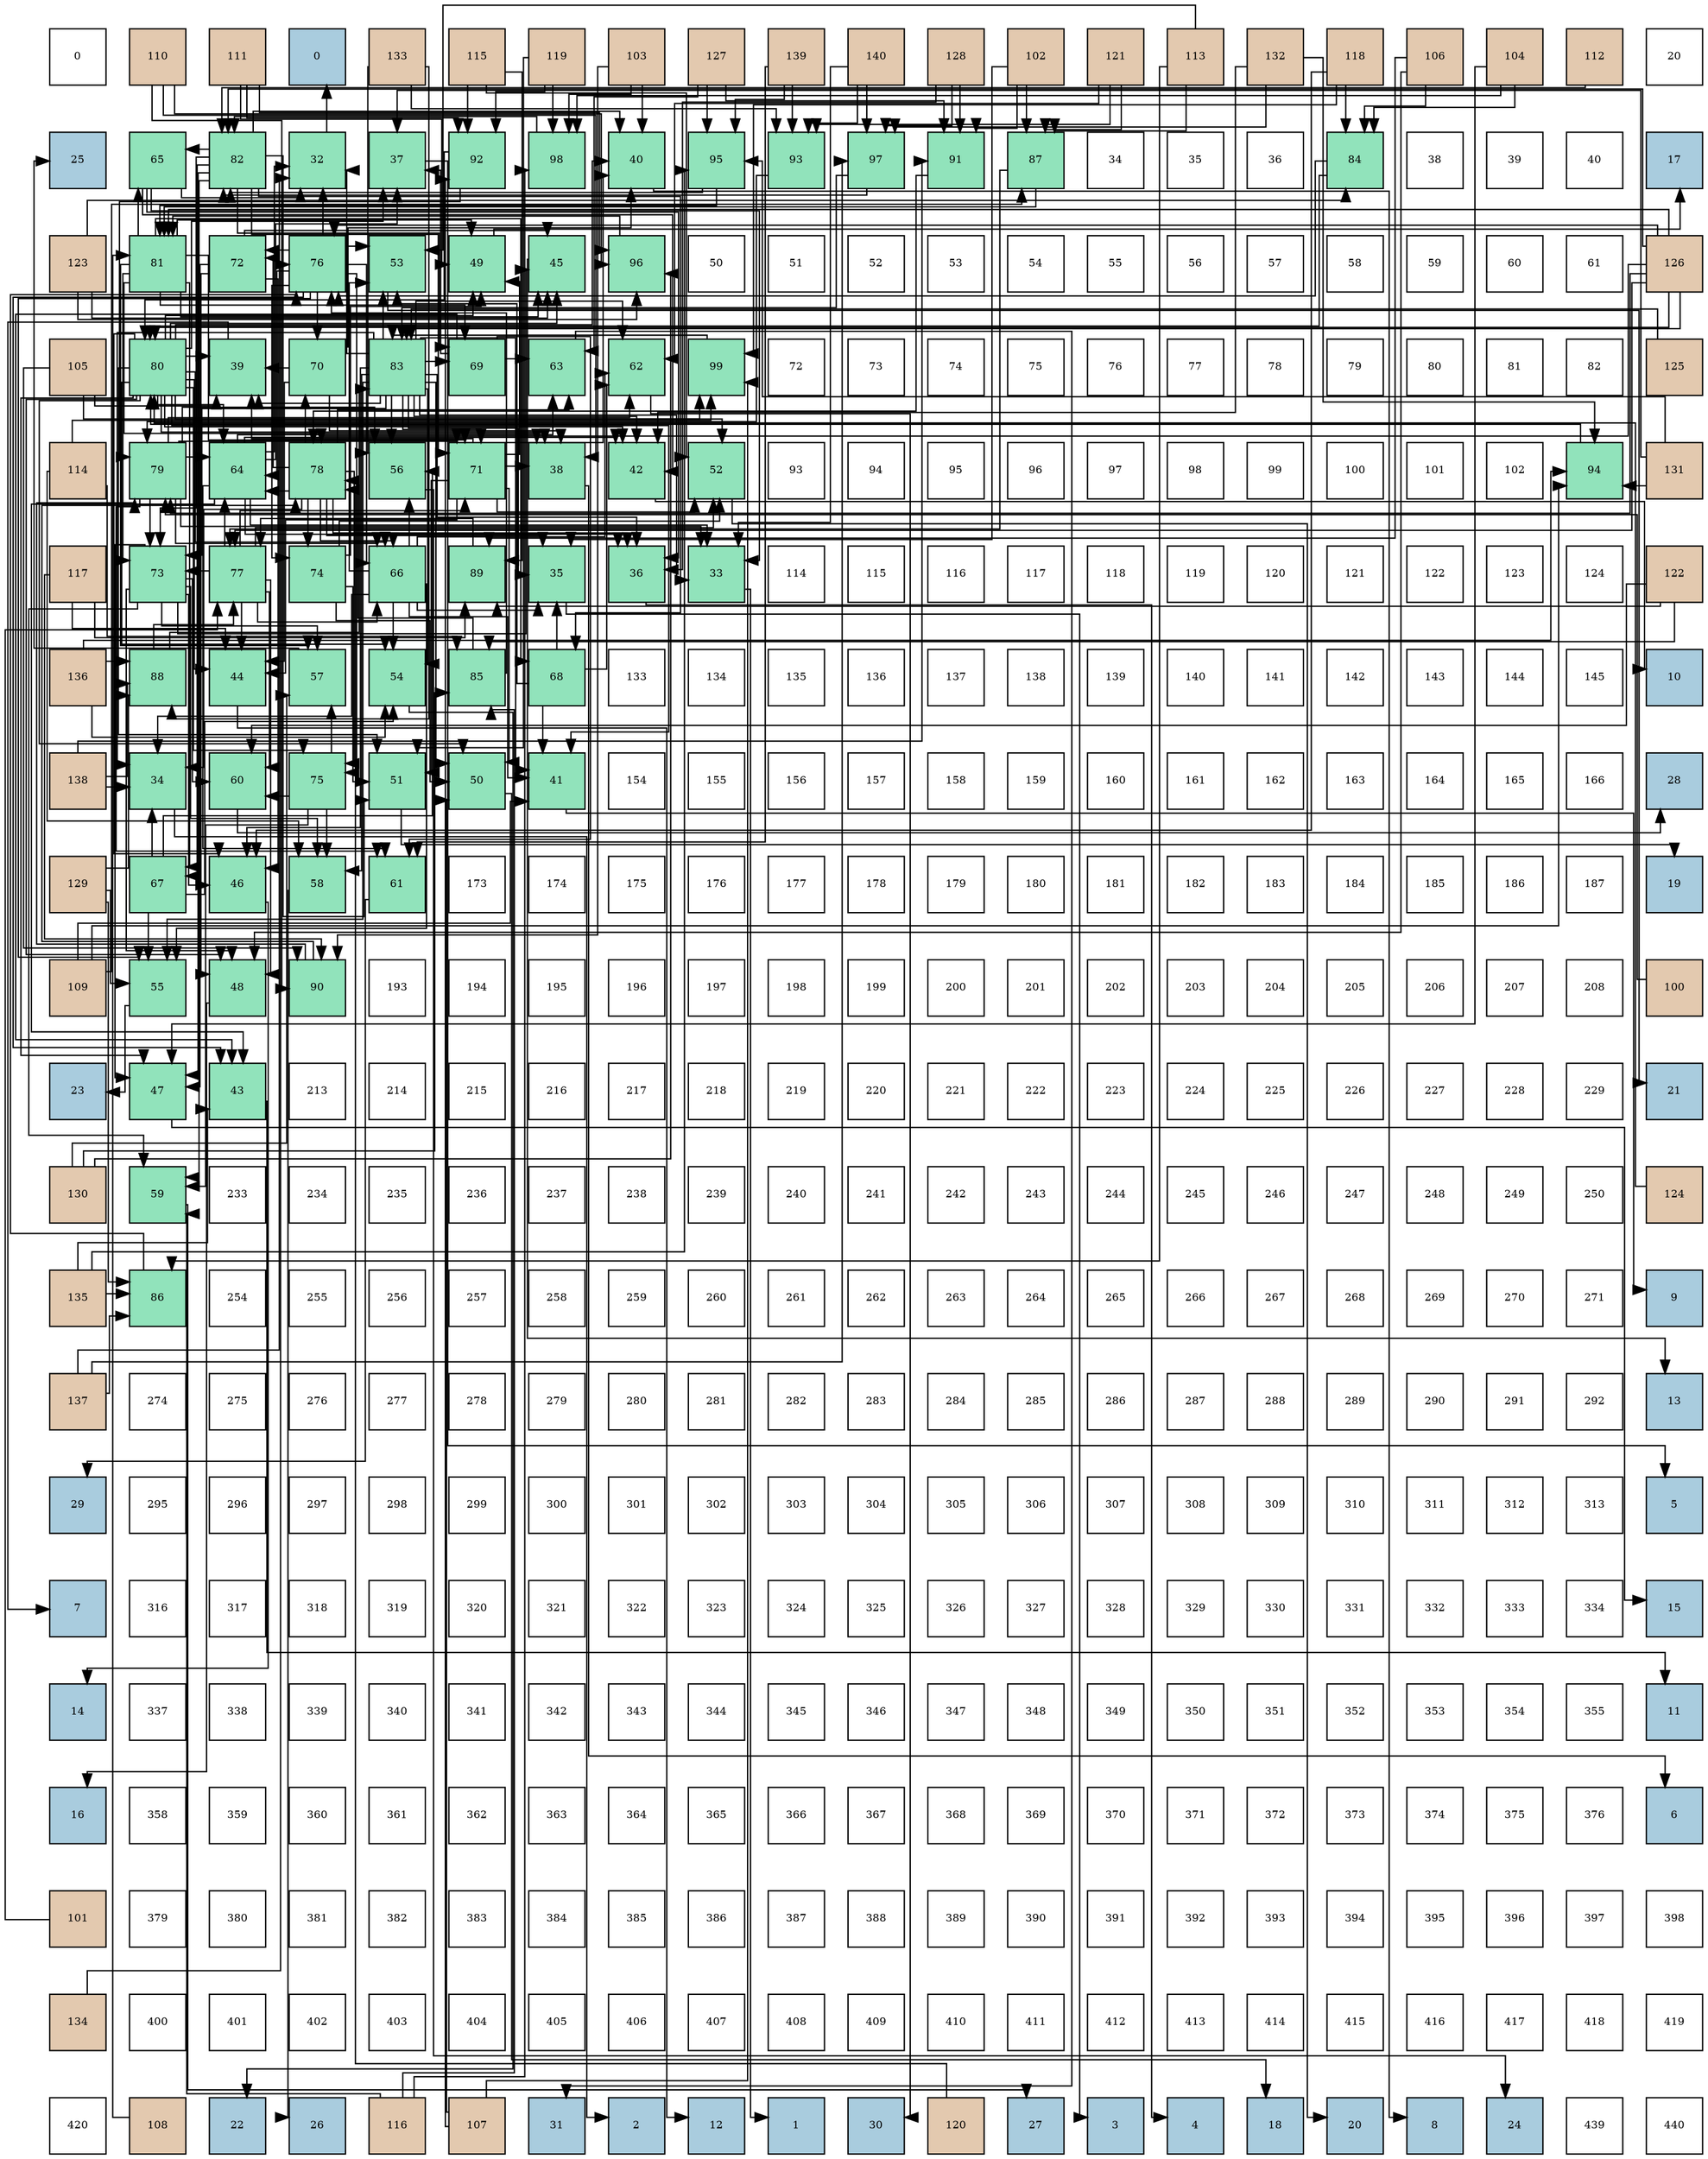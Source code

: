 digraph layout{
 rankdir=TB;
 splines=ortho;
 node [style=filled shape=square fixedsize=true width=0.6];
0[label="0", fontsize=8, fillcolor="#ffffff"];
1[label="110", fontsize=8, fillcolor="#e3c9af"];
2[label="111", fontsize=8, fillcolor="#e3c9af"];
3[label="0", fontsize=8, fillcolor="#a9ccde"];
4[label="133", fontsize=8, fillcolor="#e3c9af"];
5[label="115", fontsize=8, fillcolor="#e3c9af"];
6[label="119", fontsize=8, fillcolor="#e3c9af"];
7[label="103", fontsize=8, fillcolor="#e3c9af"];
8[label="127", fontsize=8, fillcolor="#e3c9af"];
9[label="139", fontsize=8, fillcolor="#e3c9af"];
10[label="140", fontsize=8, fillcolor="#e3c9af"];
11[label="128", fontsize=8, fillcolor="#e3c9af"];
12[label="102", fontsize=8, fillcolor="#e3c9af"];
13[label="121", fontsize=8, fillcolor="#e3c9af"];
14[label="113", fontsize=8, fillcolor="#e3c9af"];
15[label="132", fontsize=8, fillcolor="#e3c9af"];
16[label="118", fontsize=8, fillcolor="#e3c9af"];
17[label="106", fontsize=8, fillcolor="#e3c9af"];
18[label="104", fontsize=8, fillcolor="#e3c9af"];
19[label="112", fontsize=8, fillcolor="#e3c9af"];
20[label="20", fontsize=8, fillcolor="#ffffff"];
21[label="25", fontsize=8, fillcolor="#a9ccde"];
22[label="65", fontsize=8, fillcolor="#91e3bb"];
23[label="82", fontsize=8, fillcolor="#91e3bb"];
24[label="32", fontsize=8, fillcolor="#91e3bb"];
25[label="37", fontsize=8, fillcolor="#91e3bb"];
26[label="92", fontsize=8, fillcolor="#91e3bb"];
27[label="98", fontsize=8, fillcolor="#91e3bb"];
28[label="40", fontsize=8, fillcolor="#91e3bb"];
29[label="95", fontsize=8, fillcolor="#91e3bb"];
30[label="93", fontsize=8, fillcolor="#91e3bb"];
31[label="97", fontsize=8, fillcolor="#91e3bb"];
32[label="91", fontsize=8, fillcolor="#91e3bb"];
33[label="87", fontsize=8, fillcolor="#91e3bb"];
34[label="34", fontsize=8, fillcolor="#ffffff"];
35[label="35", fontsize=8, fillcolor="#ffffff"];
36[label="36", fontsize=8, fillcolor="#ffffff"];
37[label="84", fontsize=8, fillcolor="#91e3bb"];
38[label="38", fontsize=8, fillcolor="#ffffff"];
39[label="39", fontsize=8, fillcolor="#ffffff"];
40[label="40", fontsize=8, fillcolor="#ffffff"];
41[label="17", fontsize=8, fillcolor="#a9ccde"];
42[label="123", fontsize=8, fillcolor="#e3c9af"];
43[label="81", fontsize=8, fillcolor="#91e3bb"];
44[label="72", fontsize=8, fillcolor="#91e3bb"];
45[label="76", fontsize=8, fillcolor="#91e3bb"];
46[label="53", fontsize=8, fillcolor="#91e3bb"];
47[label="49", fontsize=8, fillcolor="#91e3bb"];
48[label="45", fontsize=8, fillcolor="#91e3bb"];
49[label="96", fontsize=8, fillcolor="#91e3bb"];
50[label="50", fontsize=8, fillcolor="#ffffff"];
51[label="51", fontsize=8, fillcolor="#ffffff"];
52[label="52", fontsize=8, fillcolor="#ffffff"];
53[label="53", fontsize=8, fillcolor="#ffffff"];
54[label="54", fontsize=8, fillcolor="#ffffff"];
55[label="55", fontsize=8, fillcolor="#ffffff"];
56[label="56", fontsize=8, fillcolor="#ffffff"];
57[label="57", fontsize=8, fillcolor="#ffffff"];
58[label="58", fontsize=8, fillcolor="#ffffff"];
59[label="59", fontsize=8, fillcolor="#ffffff"];
60[label="60", fontsize=8, fillcolor="#ffffff"];
61[label="61", fontsize=8, fillcolor="#ffffff"];
62[label="126", fontsize=8, fillcolor="#e3c9af"];
63[label="105", fontsize=8, fillcolor="#e3c9af"];
64[label="80", fontsize=8, fillcolor="#91e3bb"];
65[label="39", fontsize=8, fillcolor="#91e3bb"];
66[label="70", fontsize=8, fillcolor="#91e3bb"];
67[label="83", fontsize=8, fillcolor="#91e3bb"];
68[label="69", fontsize=8, fillcolor="#91e3bb"];
69[label="63", fontsize=8, fillcolor="#91e3bb"];
70[label="62", fontsize=8, fillcolor="#91e3bb"];
71[label="99", fontsize=8, fillcolor="#91e3bb"];
72[label="72", fontsize=8, fillcolor="#ffffff"];
73[label="73", fontsize=8, fillcolor="#ffffff"];
74[label="74", fontsize=8, fillcolor="#ffffff"];
75[label="75", fontsize=8, fillcolor="#ffffff"];
76[label="76", fontsize=8, fillcolor="#ffffff"];
77[label="77", fontsize=8, fillcolor="#ffffff"];
78[label="78", fontsize=8, fillcolor="#ffffff"];
79[label="79", fontsize=8, fillcolor="#ffffff"];
80[label="80", fontsize=8, fillcolor="#ffffff"];
81[label="81", fontsize=8, fillcolor="#ffffff"];
82[label="82", fontsize=8, fillcolor="#ffffff"];
83[label="125", fontsize=8, fillcolor="#e3c9af"];
84[label="114", fontsize=8, fillcolor="#e3c9af"];
85[label="79", fontsize=8, fillcolor="#91e3bb"];
86[label="64", fontsize=8, fillcolor="#91e3bb"];
87[label="78", fontsize=8, fillcolor="#91e3bb"];
88[label="56", fontsize=8, fillcolor="#91e3bb"];
89[label="71", fontsize=8, fillcolor="#91e3bb"];
90[label="38", fontsize=8, fillcolor="#91e3bb"];
91[label="42", fontsize=8, fillcolor="#91e3bb"];
92[label="52", fontsize=8, fillcolor="#91e3bb"];
93[label="93", fontsize=8, fillcolor="#ffffff"];
94[label="94", fontsize=8, fillcolor="#ffffff"];
95[label="95", fontsize=8, fillcolor="#ffffff"];
96[label="96", fontsize=8, fillcolor="#ffffff"];
97[label="97", fontsize=8, fillcolor="#ffffff"];
98[label="98", fontsize=8, fillcolor="#ffffff"];
99[label="99", fontsize=8, fillcolor="#ffffff"];
100[label="100", fontsize=8, fillcolor="#ffffff"];
101[label="101", fontsize=8, fillcolor="#ffffff"];
102[label="102", fontsize=8, fillcolor="#ffffff"];
103[label="94", fontsize=8, fillcolor="#91e3bb"];
104[label="131", fontsize=8, fillcolor="#e3c9af"];
105[label="117", fontsize=8, fillcolor="#e3c9af"];
106[label="73", fontsize=8, fillcolor="#91e3bb"];
107[label="77", fontsize=8, fillcolor="#91e3bb"];
108[label="74", fontsize=8, fillcolor="#91e3bb"];
109[label="66", fontsize=8, fillcolor="#91e3bb"];
110[label="89", fontsize=8, fillcolor="#91e3bb"];
111[label="35", fontsize=8, fillcolor="#91e3bb"];
112[label="36", fontsize=8, fillcolor="#91e3bb"];
113[label="33", fontsize=8, fillcolor="#91e3bb"];
114[label="114", fontsize=8, fillcolor="#ffffff"];
115[label="115", fontsize=8, fillcolor="#ffffff"];
116[label="116", fontsize=8, fillcolor="#ffffff"];
117[label="117", fontsize=8, fillcolor="#ffffff"];
118[label="118", fontsize=8, fillcolor="#ffffff"];
119[label="119", fontsize=8, fillcolor="#ffffff"];
120[label="120", fontsize=8, fillcolor="#ffffff"];
121[label="121", fontsize=8, fillcolor="#ffffff"];
122[label="122", fontsize=8, fillcolor="#ffffff"];
123[label="123", fontsize=8, fillcolor="#ffffff"];
124[label="124", fontsize=8, fillcolor="#ffffff"];
125[label="122", fontsize=8, fillcolor="#e3c9af"];
126[label="136", fontsize=8, fillcolor="#e3c9af"];
127[label="88", fontsize=8, fillcolor="#91e3bb"];
128[label="44", fontsize=8, fillcolor="#91e3bb"];
129[label="57", fontsize=8, fillcolor="#91e3bb"];
130[label="54", fontsize=8, fillcolor="#91e3bb"];
131[label="85", fontsize=8, fillcolor="#91e3bb"];
132[label="68", fontsize=8, fillcolor="#91e3bb"];
133[label="133", fontsize=8, fillcolor="#ffffff"];
134[label="134", fontsize=8, fillcolor="#ffffff"];
135[label="135", fontsize=8, fillcolor="#ffffff"];
136[label="136", fontsize=8, fillcolor="#ffffff"];
137[label="137", fontsize=8, fillcolor="#ffffff"];
138[label="138", fontsize=8, fillcolor="#ffffff"];
139[label="139", fontsize=8, fillcolor="#ffffff"];
140[label="140", fontsize=8, fillcolor="#ffffff"];
141[label="141", fontsize=8, fillcolor="#ffffff"];
142[label="142", fontsize=8, fillcolor="#ffffff"];
143[label="143", fontsize=8, fillcolor="#ffffff"];
144[label="144", fontsize=8, fillcolor="#ffffff"];
145[label="145", fontsize=8, fillcolor="#ffffff"];
146[label="10", fontsize=8, fillcolor="#a9ccde"];
147[label="138", fontsize=8, fillcolor="#e3c9af"];
148[label="34", fontsize=8, fillcolor="#91e3bb"];
149[label="60", fontsize=8, fillcolor="#91e3bb"];
150[label="75", fontsize=8, fillcolor="#91e3bb"];
151[label="51", fontsize=8, fillcolor="#91e3bb"];
152[label="50", fontsize=8, fillcolor="#91e3bb"];
153[label="41", fontsize=8, fillcolor="#91e3bb"];
154[label="154", fontsize=8, fillcolor="#ffffff"];
155[label="155", fontsize=8, fillcolor="#ffffff"];
156[label="156", fontsize=8, fillcolor="#ffffff"];
157[label="157", fontsize=8, fillcolor="#ffffff"];
158[label="158", fontsize=8, fillcolor="#ffffff"];
159[label="159", fontsize=8, fillcolor="#ffffff"];
160[label="160", fontsize=8, fillcolor="#ffffff"];
161[label="161", fontsize=8, fillcolor="#ffffff"];
162[label="162", fontsize=8, fillcolor="#ffffff"];
163[label="163", fontsize=8, fillcolor="#ffffff"];
164[label="164", fontsize=8, fillcolor="#ffffff"];
165[label="165", fontsize=8, fillcolor="#ffffff"];
166[label="166", fontsize=8, fillcolor="#ffffff"];
167[label="28", fontsize=8, fillcolor="#a9ccde"];
168[label="129", fontsize=8, fillcolor="#e3c9af"];
169[label="67", fontsize=8, fillcolor="#91e3bb"];
170[label="46", fontsize=8, fillcolor="#91e3bb"];
171[label="58", fontsize=8, fillcolor="#91e3bb"];
172[label="61", fontsize=8, fillcolor="#91e3bb"];
173[label="173", fontsize=8, fillcolor="#ffffff"];
174[label="174", fontsize=8, fillcolor="#ffffff"];
175[label="175", fontsize=8, fillcolor="#ffffff"];
176[label="176", fontsize=8, fillcolor="#ffffff"];
177[label="177", fontsize=8, fillcolor="#ffffff"];
178[label="178", fontsize=8, fillcolor="#ffffff"];
179[label="179", fontsize=8, fillcolor="#ffffff"];
180[label="180", fontsize=8, fillcolor="#ffffff"];
181[label="181", fontsize=8, fillcolor="#ffffff"];
182[label="182", fontsize=8, fillcolor="#ffffff"];
183[label="183", fontsize=8, fillcolor="#ffffff"];
184[label="184", fontsize=8, fillcolor="#ffffff"];
185[label="185", fontsize=8, fillcolor="#ffffff"];
186[label="186", fontsize=8, fillcolor="#ffffff"];
187[label="187", fontsize=8, fillcolor="#ffffff"];
188[label="19", fontsize=8, fillcolor="#a9ccde"];
189[label="109", fontsize=8, fillcolor="#e3c9af"];
190[label="55", fontsize=8, fillcolor="#91e3bb"];
191[label="48", fontsize=8, fillcolor="#91e3bb"];
192[label="90", fontsize=8, fillcolor="#91e3bb"];
193[label="193", fontsize=8, fillcolor="#ffffff"];
194[label="194", fontsize=8, fillcolor="#ffffff"];
195[label="195", fontsize=8, fillcolor="#ffffff"];
196[label="196", fontsize=8, fillcolor="#ffffff"];
197[label="197", fontsize=8, fillcolor="#ffffff"];
198[label="198", fontsize=8, fillcolor="#ffffff"];
199[label="199", fontsize=8, fillcolor="#ffffff"];
200[label="200", fontsize=8, fillcolor="#ffffff"];
201[label="201", fontsize=8, fillcolor="#ffffff"];
202[label="202", fontsize=8, fillcolor="#ffffff"];
203[label="203", fontsize=8, fillcolor="#ffffff"];
204[label="204", fontsize=8, fillcolor="#ffffff"];
205[label="205", fontsize=8, fillcolor="#ffffff"];
206[label="206", fontsize=8, fillcolor="#ffffff"];
207[label="207", fontsize=8, fillcolor="#ffffff"];
208[label="208", fontsize=8, fillcolor="#ffffff"];
209[label="100", fontsize=8, fillcolor="#e3c9af"];
210[label="23", fontsize=8, fillcolor="#a9ccde"];
211[label="47", fontsize=8, fillcolor="#91e3bb"];
212[label="43", fontsize=8, fillcolor="#91e3bb"];
213[label="213", fontsize=8, fillcolor="#ffffff"];
214[label="214", fontsize=8, fillcolor="#ffffff"];
215[label="215", fontsize=8, fillcolor="#ffffff"];
216[label="216", fontsize=8, fillcolor="#ffffff"];
217[label="217", fontsize=8, fillcolor="#ffffff"];
218[label="218", fontsize=8, fillcolor="#ffffff"];
219[label="219", fontsize=8, fillcolor="#ffffff"];
220[label="220", fontsize=8, fillcolor="#ffffff"];
221[label="221", fontsize=8, fillcolor="#ffffff"];
222[label="222", fontsize=8, fillcolor="#ffffff"];
223[label="223", fontsize=8, fillcolor="#ffffff"];
224[label="224", fontsize=8, fillcolor="#ffffff"];
225[label="225", fontsize=8, fillcolor="#ffffff"];
226[label="226", fontsize=8, fillcolor="#ffffff"];
227[label="227", fontsize=8, fillcolor="#ffffff"];
228[label="228", fontsize=8, fillcolor="#ffffff"];
229[label="229", fontsize=8, fillcolor="#ffffff"];
230[label="21", fontsize=8, fillcolor="#a9ccde"];
231[label="130", fontsize=8, fillcolor="#e3c9af"];
232[label="59", fontsize=8, fillcolor="#91e3bb"];
233[label="233", fontsize=8, fillcolor="#ffffff"];
234[label="234", fontsize=8, fillcolor="#ffffff"];
235[label="235", fontsize=8, fillcolor="#ffffff"];
236[label="236", fontsize=8, fillcolor="#ffffff"];
237[label="237", fontsize=8, fillcolor="#ffffff"];
238[label="238", fontsize=8, fillcolor="#ffffff"];
239[label="239", fontsize=8, fillcolor="#ffffff"];
240[label="240", fontsize=8, fillcolor="#ffffff"];
241[label="241", fontsize=8, fillcolor="#ffffff"];
242[label="242", fontsize=8, fillcolor="#ffffff"];
243[label="243", fontsize=8, fillcolor="#ffffff"];
244[label="244", fontsize=8, fillcolor="#ffffff"];
245[label="245", fontsize=8, fillcolor="#ffffff"];
246[label="246", fontsize=8, fillcolor="#ffffff"];
247[label="247", fontsize=8, fillcolor="#ffffff"];
248[label="248", fontsize=8, fillcolor="#ffffff"];
249[label="249", fontsize=8, fillcolor="#ffffff"];
250[label="250", fontsize=8, fillcolor="#ffffff"];
251[label="124", fontsize=8, fillcolor="#e3c9af"];
252[label="135", fontsize=8, fillcolor="#e3c9af"];
253[label="86", fontsize=8, fillcolor="#91e3bb"];
254[label="254", fontsize=8, fillcolor="#ffffff"];
255[label="255", fontsize=8, fillcolor="#ffffff"];
256[label="256", fontsize=8, fillcolor="#ffffff"];
257[label="257", fontsize=8, fillcolor="#ffffff"];
258[label="258", fontsize=8, fillcolor="#ffffff"];
259[label="259", fontsize=8, fillcolor="#ffffff"];
260[label="260", fontsize=8, fillcolor="#ffffff"];
261[label="261", fontsize=8, fillcolor="#ffffff"];
262[label="262", fontsize=8, fillcolor="#ffffff"];
263[label="263", fontsize=8, fillcolor="#ffffff"];
264[label="264", fontsize=8, fillcolor="#ffffff"];
265[label="265", fontsize=8, fillcolor="#ffffff"];
266[label="266", fontsize=8, fillcolor="#ffffff"];
267[label="267", fontsize=8, fillcolor="#ffffff"];
268[label="268", fontsize=8, fillcolor="#ffffff"];
269[label="269", fontsize=8, fillcolor="#ffffff"];
270[label="270", fontsize=8, fillcolor="#ffffff"];
271[label="271", fontsize=8, fillcolor="#ffffff"];
272[label="9", fontsize=8, fillcolor="#a9ccde"];
273[label="137", fontsize=8, fillcolor="#e3c9af"];
274[label="274", fontsize=8, fillcolor="#ffffff"];
275[label="275", fontsize=8, fillcolor="#ffffff"];
276[label="276", fontsize=8, fillcolor="#ffffff"];
277[label="277", fontsize=8, fillcolor="#ffffff"];
278[label="278", fontsize=8, fillcolor="#ffffff"];
279[label="279", fontsize=8, fillcolor="#ffffff"];
280[label="280", fontsize=8, fillcolor="#ffffff"];
281[label="281", fontsize=8, fillcolor="#ffffff"];
282[label="282", fontsize=8, fillcolor="#ffffff"];
283[label="283", fontsize=8, fillcolor="#ffffff"];
284[label="284", fontsize=8, fillcolor="#ffffff"];
285[label="285", fontsize=8, fillcolor="#ffffff"];
286[label="286", fontsize=8, fillcolor="#ffffff"];
287[label="287", fontsize=8, fillcolor="#ffffff"];
288[label="288", fontsize=8, fillcolor="#ffffff"];
289[label="289", fontsize=8, fillcolor="#ffffff"];
290[label="290", fontsize=8, fillcolor="#ffffff"];
291[label="291", fontsize=8, fillcolor="#ffffff"];
292[label="292", fontsize=8, fillcolor="#ffffff"];
293[label="13", fontsize=8, fillcolor="#a9ccde"];
294[label="29", fontsize=8, fillcolor="#a9ccde"];
295[label="295", fontsize=8, fillcolor="#ffffff"];
296[label="296", fontsize=8, fillcolor="#ffffff"];
297[label="297", fontsize=8, fillcolor="#ffffff"];
298[label="298", fontsize=8, fillcolor="#ffffff"];
299[label="299", fontsize=8, fillcolor="#ffffff"];
300[label="300", fontsize=8, fillcolor="#ffffff"];
301[label="301", fontsize=8, fillcolor="#ffffff"];
302[label="302", fontsize=8, fillcolor="#ffffff"];
303[label="303", fontsize=8, fillcolor="#ffffff"];
304[label="304", fontsize=8, fillcolor="#ffffff"];
305[label="305", fontsize=8, fillcolor="#ffffff"];
306[label="306", fontsize=8, fillcolor="#ffffff"];
307[label="307", fontsize=8, fillcolor="#ffffff"];
308[label="308", fontsize=8, fillcolor="#ffffff"];
309[label="309", fontsize=8, fillcolor="#ffffff"];
310[label="310", fontsize=8, fillcolor="#ffffff"];
311[label="311", fontsize=8, fillcolor="#ffffff"];
312[label="312", fontsize=8, fillcolor="#ffffff"];
313[label="313", fontsize=8, fillcolor="#ffffff"];
314[label="5", fontsize=8, fillcolor="#a9ccde"];
315[label="7", fontsize=8, fillcolor="#a9ccde"];
316[label="316", fontsize=8, fillcolor="#ffffff"];
317[label="317", fontsize=8, fillcolor="#ffffff"];
318[label="318", fontsize=8, fillcolor="#ffffff"];
319[label="319", fontsize=8, fillcolor="#ffffff"];
320[label="320", fontsize=8, fillcolor="#ffffff"];
321[label="321", fontsize=8, fillcolor="#ffffff"];
322[label="322", fontsize=8, fillcolor="#ffffff"];
323[label="323", fontsize=8, fillcolor="#ffffff"];
324[label="324", fontsize=8, fillcolor="#ffffff"];
325[label="325", fontsize=8, fillcolor="#ffffff"];
326[label="326", fontsize=8, fillcolor="#ffffff"];
327[label="327", fontsize=8, fillcolor="#ffffff"];
328[label="328", fontsize=8, fillcolor="#ffffff"];
329[label="329", fontsize=8, fillcolor="#ffffff"];
330[label="330", fontsize=8, fillcolor="#ffffff"];
331[label="331", fontsize=8, fillcolor="#ffffff"];
332[label="332", fontsize=8, fillcolor="#ffffff"];
333[label="333", fontsize=8, fillcolor="#ffffff"];
334[label="334", fontsize=8, fillcolor="#ffffff"];
335[label="15", fontsize=8, fillcolor="#a9ccde"];
336[label="14", fontsize=8, fillcolor="#a9ccde"];
337[label="337", fontsize=8, fillcolor="#ffffff"];
338[label="338", fontsize=8, fillcolor="#ffffff"];
339[label="339", fontsize=8, fillcolor="#ffffff"];
340[label="340", fontsize=8, fillcolor="#ffffff"];
341[label="341", fontsize=8, fillcolor="#ffffff"];
342[label="342", fontsize=8, fillcolor="#ffffff"];
343[label="343", fontsize=8, fillcolor="#ffffff"];
344[label="344", fontsize=8, fillcolor="#ffffff"];
345[label="345", fontsize=8, fillcolor="#ffffff"];
346[label="346", fontsize=8, fillcolor="#ffffff"];
347[label="347", fontsize=8, fillcolor="#ffffff"];
348[label="348", fontsize=8, fillcolor="#ffffff"];
349[label="349", fontsize=8, fillcolor="#ffffff"];
350[label="350", fontsize=8, fillcolor="#ffffff"];
351[label="351", fontsize=8, fillcolor="#ffffff"];
352[label="352", fontsize=8, fillcolor="#ffffff"];
353[label="353", fontsize=8, fillcolor="#ffffff"];
354[label="354", fontsize=8, fillcolor="#ffffff"];
355[label="355", fontsize=8, fillcolor="#ffffff"];
356[label="11", fontsize=8, fillcolor="#a9ccde"];
357[label="16", fontsize=8, fillcolor="#a9ccde"];
358[label="358", fontsize=8, fillcolor="#ffffff"];
359[label="359", fontsize=8, fillcolor="#ffffff"];
360[label="360", fontsize=8, fillcolor="#ffffff"];
361[label="361", fontsize=8, fillcolor="#ffffff"];
362[label="362", fontsize=8, fillcolor="#ffffff"];
363[label="363", fontsize=8, fillcolor="#ffffff"];
364[label="364", fontsize=8, fillcolor="#ffffff"];
365[label="365", fontsize=8, fillcolor="#ffffff"];
366[label="366", fontsize=8, fillcolor="#ffffff"];
367[label="367", fontsize=8, fillcolor="#ffffff"];
368[label="368", fontsize=8, fillcolor="#ffffff"];
369[label="369", fontsize=8, fillcolor="#ffffff"];
370[label="370", fontsize=8, fillcolor="#ffffff"];
371[label="371", fontsize=8, fillcolor="#ffffff"];
372[label="372", fontsize=8, fillcolor="#ffffff"];
373[label="373", fontsize=8, fillcolor="#ffffff"];
374[label="374", fontsize=8, fillcolor="#ffffff"];
375[label="375", fontsize=8, fillcolor="#ffffff"];
376[label="376", fontsize=8, fillcolor="#ffffff"];
377[label="6", fontsize=8, fillcolor="#a9ccde"];
378[label="101", fontsize=8, fillcolor="#e3c9af"];
379[label="379", fontsize=8, fillcolor="#ffffff"];
380[label="380", fontsize=8, fillcolor="#ffffff"];
381[label="381", fontsize=8, fillcolor="#ffffff"];
382[label="382", fontsize=8, fillcolor="#ffffff"];
383[label="383", fontsize=8, fillcolor="#ffffff"];
384[label="384", fontsize=8, fillcolor="#ffffff"];
385[label="385", fontsize=8, fillcolor="#ffffff"];
386[label="386", fontsize=8, fillcolor="#ffffff"];
387[label="387", fontsize=8, fillcolor="#ffffff"];
388[label="388", fontsize=8, fillcolor="#ffffff"];
389[label="389", fontsize=8, fillcolor="#ffffff"];
390[label="390", fontsize=8, fillcolor="#ffffff"];
391[label="391", fontsize=8, fillcolor="#ffffff"];
392[label="392", fontsize=8, fillcolor="#ffffff"];
393[label="393", fontsize=8, fillcolor="#ffffff"];
394[label="394", fontsize=8, fillcolor="#ffffff"];
395[label="395", fontsize=8, fillcolor="#ffffff"];
396[label="396", fontsize=8, fillcolor="#ffffff"];
397[label="397", fontsize=8, fillcolor="#ffffff"];
398[label="398", fontsize=8, fillcolor="#ffffff"];
399[label="134", fontsize=8, fillcolor="#e3c9af"];
400[label="400", fontsize=8, fillcolor="#ffffff"];
401[label="401", fontsize=8, fillcolor="#ffffff"];
402[label="402", fontsize=8, fillcolor="#ffffff"];
403[label="403", fontsize=8, fillcolor="#ffffff"];
404[label="404", fontsize=8, fillcolor="#ffffff"];
405[label="405", fontsize=8, fillcolor="#ffffff"];
406[label="406", fontsize=8, fillcolor="#ffffff"];
407[label="407", fontsize=8, fillcolor="#ffffff"];
408[label="408", fontsize=8, fillcolor="#ffffff"];
409[label="409", fontsize=8, fillcolor="#ffffff"];
410[label="410", fontsize=8, fillcolor="#ffffff"];
411[label="411", fontsize=8, fillcolor="#ffffff"];
412[label="412", fontsize=8, fillcolor="#ffffff"];
413[label="413", fontsize=8, fillcolor="#ffffff"];
414[label="414", fontsize=8, fillcolor="#ffffff"];
415[label="415", fontsize=8, fillcolor="#ffffff"];
416[label="416", fontsize=8, fillcolor="#ffffff"];
417[label="417", fontsize=8, fillcolor="#ffffff"];
418[label="418", fontsize=8, fillcolor="#ffffff"];
419[label="419", fontsize=8, fillcolor="#ffffff"];
420[label="420", fontsize=8, fillcolor="#ffffff"];
421[label="108", fontsize=8, fillcolor="#e3c9af"];
422[label="22", fontsize=8, fillcolor="#a9ccde"];
423[label="26", fontsize=8, fillcolor="#a9ccde"];
424[label="116", fontsize=8, fillcolor="#e3c9af"];
425[label="107", fontsize=8, fillcolor="#e3c9af"];
426[label="31", fontsize=8, fillcolor="#a9ccde"];
427[label="2", fontsize=8, fillcolor="#a9ccde"];
428[label="12", fontsize=8, fillcolor="#a9ccde"];
429[label="1", fontsize=8, fillcolor="#a9ccde"];
430[label="30", fontsize=8, fillcolor="#a9ccde"];
431[label="120", fontsize=8, fillcolor="#e3c9af"];
432[label="27", fontsize=8, fillcolor="#a9ccde"];
433[label="3", fontsize=8, fillcolor="#a9ccde"];
434[label="4", fontsize=8, fillcolor="#a9ccde"];
435[label="18", fontsize=8, fillcolor="#a9ccde"];
436[label="20", fontsize=8, fillcolor="#a9ccde"];
437[label="8", fontsize=8, fillcolor="#a9ccde"];
438[label="24", fontsize=8, fillcolor="#a9ccde"];
439[label="439", fontsize=8, fillcolor="#ffffff"];
440[label="440", fontsize=8, fillcolor="#ffffff"];
edge [constraint=false, style=vis];24 -> 3;
113 -> 429;
148 -> 427;
111 -> 433;
112 -> 434;
25 -> 314;
90 -> 377;
65 -> 315;
28 -> 437;
153 -> 272;
91 -> 146;
212 -> 356;
128 -> 428;
48 -> 293;
170 -> 336;
211 -> 335;
191 -> 357;
47 -> 41;
152 -> 435;
151 -> 188;
92 -> 436;
46 -> 230;
130 -> 422;
190 -> 210;
88 -> 438;
129 -> 21;
171 -> 423;
232 -> 432;
149 -> 167;
172 -> 294;
70 -> 430;
69 -> 426;
86 -> 24;
86 -> 113;
86 -> 112;
86 -> 25;
86 -> 91;
86 -> 212;
86 -> 172;
86 -> 69;
22 -> 24;
22 -> 113;
22 -> 112;
22 -> 91;
109 -> 148;
109 -> 111;
109 -> 153;
109 -> 46;
109 -> 130;
109 -> 190;
109 -> 88;
109 -> 70;
169 -> 148;
169 -> 130;
169 -> 190;
169 -> 88;
132 -> 111;
132 -> 153;
132 -> 46;
132 -> 70;
68 -> 25;
68 -> 212;
68 -> 172;
68 -> 69;
66 -> 90;
66 -> 65;
66 -> 28;
66 -> 128;
89 -> 90;
89 -> 65;
89 -> 28;
89 -> 128;
89 -> 47;
89 -> 152;
89 -> 151;
89 -> 92;
44 -> 48;
44 -> 170;
44 -> 211;
44 -> 191;
106 -> 48;
106 -> 170;
106 -> 211;
106 -> 191;
106 -> 129;
106 -> 171;
106 -> 232;
106 -> 149;
108 -> 47;
108 -> 152;
108 -> 151;
108 -> 92;
150 -> 129;
150 -> 171;
150 -> 232;
150 -> 149;
45 -> 24;
45 -> 212;
45 -> 46;
45 -> 190;
45 -> 86;
45 -> 109;
45 -> 66;
45 -> 44;
45 -> 108;
45 -> 150;
107 -> 128;
107 -> 191;
107 -> 92;
107 -> 149;
107 -> 86;
107 -> 109;
107 -> 89;
107 -> 106;
87 -> 148;
87 -> 111;
87 -> 112;
87 -> 69;
87 -> 86;
87 -> 109;
87 -> 66;
87 -> 44;
87 -> 108;
87 -> 150;
85 -> 113;
85 -> 88;
85 -> 172;
85 -> 70;
85 -> 86;
85 -> 109;
85 -> 89;
85 -> 106;
64 -> 25;
64 -> 90;
64 -> 65;
64 -> 28;
64 -> 153;
64 -> 91;
64 -> 128;
64 -> 48;
64 -> 170;
64 -> 211;
64 -> 191;
64 -> 47;
64 -> 152;
64 -> 151;
64 -> 92;
64 -> 130;
64 -> 86;
64 -> 109;
64 -> 150;
43 -> 90;
43 -> 48;
43 -> 47;
43 -> 129;
43 -> 22;
43 -> 169;
43 -> 132;
43 -> 68;
43 -> 89;
43 -> 106;
23 -> 28;
23 -> 211;
23 -> 151;
23 -> 232;
23 -> 22;
23 -> 169;
23 -> 132;
23 -> 68;
23 -> 89;
23 -> 106;
67 -> 24;
67 -> 113;
67 -> 148;
67 -> 111;
67 -> 112;
67 -> 65;
67 -> 153;
67 -> 91;
67 -> 170;
67 -> 152;
67 -> 46;
67 -> 130;
67 -> 190;
67 -> 88;
67 -> 171;
67 -> 70;
67 -> 68;
67 -> 89;
67 -> 106;
37 -> 45;
37 -> 64;
131 -> 45;
131 -> 87;
253 -> 45;
33 -> 107;
33 -> 43;
127 -> 107;
127 -> 67;
110 -> 107;
192 -> 87;
192 -> 85;
32 -> 87;
26 -> 85;
26 -> 64;
30 -> 85;
103 -> 64;
29 -> 43;
29 -> 23;
49 -> 43;
31 -> 23;
31 -> 67;
27 -> 23;
71 -> 67;
209 -> 85;
378 -> 107;
12 -> 111;
12 -> 33;
12 -> 32;
7 -> 28;
7 -> 192;
7 -> 27;
18 -> 211;
18 -> 37;
18 -> 27;
63 -> 65;
63 -> 192;
63 -> 71;
17 -> 191;
17 -> 37;
17 -> 110;
425 -> 152;
425 -> 26;
425 -> 71;
421 -> 43;
189 -> 153;
189 -> 33;
189 -> 103;
1 -> 90;
1 -> 192;
1 -> 49;
2 -> 47;
2 -> 26;
2 -> 49;
19 -> 23;
14 -> 46;
14 -> 253;
14 -> 33;
84 -> 171;
84 -> 131;
84 -> 71;
5 -> 92;
5 -> 110;
5 -> 26;
424 -> 232;
424 -> 131;
424 -> 27;
105 -> 128;
105 -> 110;
105 -> 192;
16 -> 170;
16 -> 37;
16 -> 71;
6 -> 151;
6 -> 26;
6 -> 27;
431 -> 87;
13 -> 70;
13 -> 33;
13 -> 30;
125 -> 149;
125 -> 131;
125 -> 110;
42 -> 48;
42 -> 37;
42 -> 49;
251 -> 64;
83 -> 67;
62 -> 45;
62 -> 107;
62 -> 87;
62 -> 85;
62 -> 64;
62 -> 43;
62 -> 23;
62 -> 67;
8 -> 69;
8 -> 32;
8 -> 29;
11 -> 112;
11 -> 32;
11 -> 31;
168 -> 190;
168 -> 253;
168 -> 127;
231 -> 129;
231 -> 131;
231 -> 49;
104 -> 25;
104 -> 103;
104 -> 29;
15 -> 91;
15 -> 103;
15 -> 31;
4 -> 88;
4 -> 127;
4 -> 30;
399 -> 45;
252 -> 212;
252 -> 253;
252 -> 29;
126 -> 130;
126 -> 127;
126 -> 103;
273 -> 24;
273 -> 253;
273 -> 31;
147 -> 148;
147 -> 127;
147 -> 32;
9 -> 172;
9 -> 30;
9 -> 29;
10 -> 113;
10 -> 30;
10 -> 31;
edge [constraint=true, style=invis];
0 -> 21 -> 42 -> 63 -> 84 -> 105 -> 126 -> 147 -> 168 -> 189 -> 210 -> 231 -> 252 -> 273 -> 294 -> 315 -> 336 -> 357 -> 378 -> 399 -> 420;
1 -> 22 -> 43 -> 64 -> 85 -> 106 -> 127 -> 148 -> 169 -> 190 -> 211 -> 232 -> 253 -> 274 -> 295 -> 316 -> 337 -> 358 -> 379 -> 400 -> 421;
2 -> 23 -> 44 -> 65 -> 86 -> 107 -> 128 -> 149 -> 170 -> 191 -> 212 -> 233 -> 254 -> 275 -> 296 -> 317 -> 338 -> 359 -> 380 -> 401 -> 422;
3 -> 24 -> 45 -> 66 -> 87 -> 108 -> 129 -> 150 -> 171 -> 192 -> 213 -> 234 -> 255 -> 276 -> 297 -> 318 -> 339 -> 360 -> 381 -> 402 -> 423;
4 -> 25 -> 46 -> 67 -> 88 -> 109 -> 130 -> 151 -> 172 -> 193 -> 214 -> 235 -> 256 -> 277 -> 298 -> 319 -> 340 -> 361 -> 382 -> 403 -> 424;
5 -> 26 -> 47 -> 68 -> 89 -> 110 -> 131 -> 152 -> 173 -> 194 -> 215 -> 236 -> 257 -> 278 -> 299 -> 320 -> 341 -> 362 -> 383 -> 404 -> 425;
6 -> 27 -> 48 -> 69 -> 90 -> 111 -> 132 -> 153 -> 174 -> 195 -> 216 -> 237 -> 258 -> 279 -> 300 -> 321 -> 342 -> 363 -> 384 -> 405 -> 426;
7 -> 28 -> 49 -> 70 -> 91 -> 112 -> 133 -> 154 -> 175 -> 196 -> 217 -> 238 -> 259 -> 280 -> 301 -> 322 -> 343 -> 364 -> 385 -> 406 -> 427;
8 -> 29 -> 50 -> 71 -> 92 -> 113 -> 134 -> 155 -> 176 -> 197 -> 218 -> 239 -> 260 -> 281 -> 302 -> 323 -> 344 -> 365 -> 386 -> 407 -> 428;
9 -> 30 -> 51 -> 72 -> 93 -> 114 -> 135 -> 156 -> 177 -> 198 -> 219 -> 240 -> 261 -> 282 -> 303 -> 324 -> 345 -> 366 -> 387 -> 408 -> 429;
10 -> 31 -> 52 -> 73 -> 94 -> 115 -> 136 -> 157 -> 178 -> 199 -> 220 -> 241 -> 262 -> 283 -> 304 -> 325 -> 346 -> 367 -> 388 -> 409 -> 430;
11 -> 32 -> 53 -> 74 -> 95 -> 116 -> 137 -> 158 -> 179 -> 200 -> 221 -> 242 -> 263 -> 284 -> 305 -> 326 -> 347 -> 368 -> 389 -> 410 -> 431;
12 -> 33 -> 54 -> 75 -> 96 -> 117 -> 138 -> 159 -> 180 -> 201 -> 222 -> 243 -> 264 -> 285 -> 306 -> 327 -> 348 -> 369 -> 390 -> 411 -> 432;
13 -> 34 -> 55 -> 76 -> 97 -> 118 -> 139 -> 160 -> 181 -> 202 -> 223 -> 244 -> 265 -> 286 -> 307 -> 328 -> 349 -> 370 -> 391 -> 412 -> 433;
14 -> 35 -> 56 -> 77 -> 98 -> 119 -> 140 -> 161 -> 182 -> 203 -> 224 -> 245 -> 266 -> 287 -> 308 -> 329 -> 350 -> 371 -> 392 -> 413 -> 434;
15 -> 36 -> 57 -> 78 -> 99 -> 120 -> 141 -> 162 -> 183 -> 204 -> 225 -> 246 -> 267 -> 288 -> 309 -> 330 -> 351 -> 372 -> 393 -> 414 -> 435;
16 -> 37 -> 58 -> 79 -> 100 -> 121 -> 142 -> 163 -> 184 -> 205 -> 226 -> 247 -> 268 -> 289 -> 310 -> 331 -> 352 -> 373 -> 394 -> 415 -> 436;
17 -> 38 -> 59 -> 80 -> 101 -> 122 -> 143 -> 164 -> 185 -> 206 -> 227 -> 248 -> 269 -> 290 -> 311 -> 332 -> 353 -> 374 -> 395 -> 416 -> 437;
18 -> 39 -> 60 -> 81 -> 102 -> 123 -> 144 -> 165 -> 186 -> 207 -> 228 -> 249 -> 270 -> 291 -> 312 -> 333 -> 354 -> 375 -> 396 -> 417 -> 438;
19 -> 40 -> 61 -> 82 -> 103 -> 124 -> 145 -> 166 -> 187 -> 208 -> 229 -> 250 -> 271 -> 292 -> 313 -> 334 -> 355 -> 376 -> 397 -> 418 -> 439;
20 -> 41 -> 62 -> 83 -> 104 -> 125 -> 146 -> 167 -> 188 -> 209 -> 230 -> 251 -> 272 -> 293 -> 314 -> 335 -> 356 -> 377 -> 398 -> 419 -> 440;
rank = same {0 -> 1 -> 2 -> 3 -> 4 -> 5 -> 6 -> 7 -> 8 -> 9 -> 10 -> 11 -> 12 -> 13 -> 14 -> 15 -> 16 -> 17 -> 18 -> 19 -> 20};
rank = same {21 -> 22 -> 23 -> 24 -> 25 -> 26 -> 27 -> 28 -> 29 -> 30 -> 31 -> 32 -> 33 -> 34 -> 35 -> 36 -> 37 -> 38 -> 39 -> 40 -> 41};
rank = same {42 -> 43 -> 44 -> 45 -> 46 -> 47 -> 48 -> 49 -> 50 -> 51 -> 52 -> 53 -> 54 -> 55 -> 56 -> 57 -> 58 -> 59 -> 60 -> 61 -> 62};
rank = same {63 -> 64 -> 65 -> 66 -> 67 -> 68 -> 69 -> 70 -> 71 -> 72 -> 73 -> 74 -> 75 -> 76 -> 77 -> 78 -> 79 -> 80 -> 81 -> 82 -> 83};
rank = same {84 -> 85 -> 86 -> 87 -> 88 -> 89 -> 90 -> 91 -> 92 -> 93 -> 94 -> 95 -> 96 -> 97 -> 98 -> 99 -> 100 -> 101 -> 102 -> 103 -> 104};
rank = same {105 -> 106 -> 107 -> 108 -> 109 -> 110 -> 111 -> 112 -> 113 -> 114 -> 115 -> 116 -> 117 -> 118 -> 119 -> 120 -> 121 -> 122 -> 123 -> 124 -> 125};
rank = same {126 -> 127 -> 128 -> 129 -> 130 -> 131 -> 132 -> 133 -> 134 -> 135 -> 136 -> 137 -> 138 -> 139 -> 140 -> 141 -> 142 -> 143 -> 144 -> 145 -> 146};
rank = same {147 -> 148 -> 149 -> 150 -> 151 -> 152 -> 153 -> 154 -> 155 -> 156 -> 157 -> 158 -> 159 -> 160 -> 161 -> 162 -> 163 -> 164 -> 165 -> 166 -> 167};
rank = same {168 -> 169 -> 170 -> 171 -> 172 -> 173 -> 174 -> 175 -> 176 -> 177 -> 178 -> 179 -> 180 -> 181 -> 182 -> 183 -> 184 -> 185 -> 186 -> 187 -> 188};
rank = same {189 -> 190 -> 191 -> 192 -> 193 -> 194 -> 195 -> 196 -> 197 -> 198 -> 199 -> 200 -> 201 -> 202 -> 203 -> 204 -> 205 -> 206 -> 207 -> 208 -> 209};
rank = same {210 -> 211 -> 212 -> 213 -> 214 -> 215 -> 216 -> 217 -> 218 -> 219 -> 220 -> 221 -> 222 -> 223 -> 224 -> 225 -> 226 -> 227 -> 228 -> 229 -> 230};
rank = same {231 -> 232 -> 233 -> 234 -> 235 -> 236 -> 237 -> 238 -> 239 -> 240 -> 241 -> 242 -> 243 -> 244 -> 245 -> 246 -> 247 -> 248 -> 249 -> 250 -> 251};
rank = same {252 -> 253 -> 254 -> 255 -> 256 -> 257 -> 258 -> 259 -> 260 -> 261 -> 262 -> 263 -> 264 -> 265 -> 266 -> 267 -> 268 -> 269 -> 270 -> 271 -> 272};
rank = same {273 -> 274 -> 275 -> 276 -> 277 -> 278 -> 279 -> 280 -> 281 -> 282 -> 283 -> 284 -> 285 -> 286 -> 287 -> 288 -> 289 -> 290 -> 291 -> 292 -> 293};
rank = same {294 -> 295 -> 296 -> 297 -> 298 -> 299 -> 300 -> 301 -> 302 -> 303 -> 304 -> 305 -> 306 -> 307 -> 308 -> 309 -> 310 -> 311 -> 312 -> 313 -> 314};
rank = same {315 -> 316 -> 317 -> 318 -> 319 -> 320 -> 321 -> 322 -> 323 -> 324 -> 325 -> 326 -> 327 -> 328 -> 329 -> 330 -> 331 -> 332 -> 333 -> 334 -> 335};
rank = same {336 -> 337 -> 338 -> 339 -> 340 -> 341 -> 342 -> 343 -> 344 -> 345 -> 346 -> 347 -> 348 -> 349 -> 350 -> 351 -> 352 -> 353 -> 354 -> 355 -> 356};
rank = same {357 -> 358 -> 359 -> 360 -> 361 -> 362 -> 363 -> 364 -> 365 -> 366 -> 367 -> 368 -> 369 -> 370 -> 371 -> 372 -> 373 -> 374 -> 375 -> 376 -> 377};
rank = same {378 -> 379 -> 380 -> 381 -> 382 -> 383 -> 384 -> 385 -> 386 -> 387 -> 388 -> 389 -> 390 -> 391 -> 392 -> 393 -> 394 -> 395 -> 396 -> 397 -> 398};
rank = same {399 -> 400 -> 401 -> 402 -> 403 -> 404 -> 405 -> 406 -> 407 -> 408 -> 409 -> 410 -> 411 -> 412 -> 413 -> 414 -> 415 -> 416 -> 417 -> 418 -> 419};
rank = same {420 -> 421 -> 422 -> 423 -> 424 -> 425 -> 426 -> 427 -> 428 -> 429 -> 430 -> 431 -> 432 -> 433 -> 434 -> 435 -> 436 -> 437 -> 438 -> 439 -> 440};
}